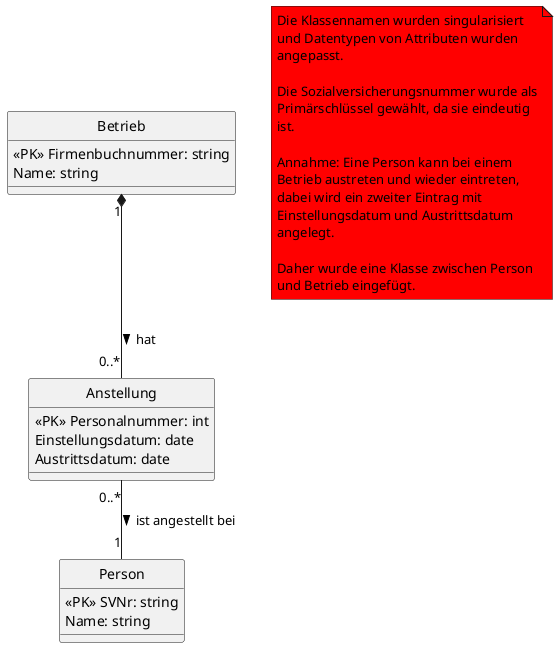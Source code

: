 @startuml UE1_1_3

hide circle

class Betrieb{
    <<PK>> Firmenbuchnummer: string
    Name: string
}

class Person{
    <<PK>> SVNr: string
    Name: string
}

class Anstellung
{
    <<PK>> Personalnummer: int
    Einstellungsdatum: date
    Austrittsdatum: date
}

Betrieb "1" *-down- "0..*" Anstellung : hat >
Anstellung "0..*" -down- "1" Person : ist angestellt bei >

note as n1 #red
Die Klassennamen wurden singularisiert
und Datentypen von Attributen wurden
angepasst.

Die Sozialversicherungsnummer wurde als
Primärschlüssel gewählt, da sie eindeutig
ist.

Annahme: Eine Person kann bei einem
Betrieb austreten und wieder eintreten,
dabei wird ein zweiter Eintrag mit
Einstellungsdatum und Austrittsdatum
angelegt.

Daher wurde eine Klasse zwischen Person
und Betrieb eingefügt.
end note

@enduml